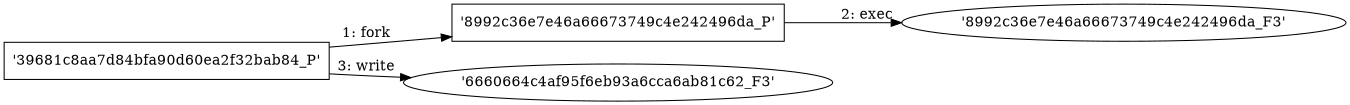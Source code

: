 digraph "D:\Learning\Paper\apt\基于CTI的攻击预警\Dataset\攻击图\ASGfromALLCTI\Vulnerability Spotlight Lexmark Perceptive Document Filters Code Execution Bugs.dot" {
rankdir="LR"
size="9"
fixedsize="false"
splines="true"
nodesep=0.3
ranksep=0
fontsize=10
overlap="scalexy"
engine= "neato"
	"'39681c8aa7d84bfa90d60ea2f32bab84_P'" [node_type=Process shape=box]
	"'8992c36e7e46a66673749c4e242496da_P'" [node_type=Process shape=box]
	"'39681c8aa7d84bfa90d60ea2f32bab84_P'" -> "'8992c36e7e46a66673749c4e242496da_P'" [label="1: fork"]
	"'8992c36e7e46a66673749c4e242496da_P'" [node_type=Process shape=box]
	"'8992c36e7e46a66673749c4e242496da_F3'" [node_type=File shape=ellipse]
	"'8992c36e7e46a66673749c4e242496da_P'" -> "'8992c36e7e46a66673749c4e242496da_F3'" [label="2: exec"]
	"'6660664c4af95f6eb93a6cca6ab81c62_F3'" [node_type=file shape=ellipse]
	"'39681c8aa7d84bfa90d60ea2f32bab84_P'" [node_type=Process shape=box]
	"'39681c8aa7d84bfa90d60ea2f32bab84_P'" -> "'6660664c4af95f6eb93a6cca6ab81c62_F3'" [label="3: write"]
}
